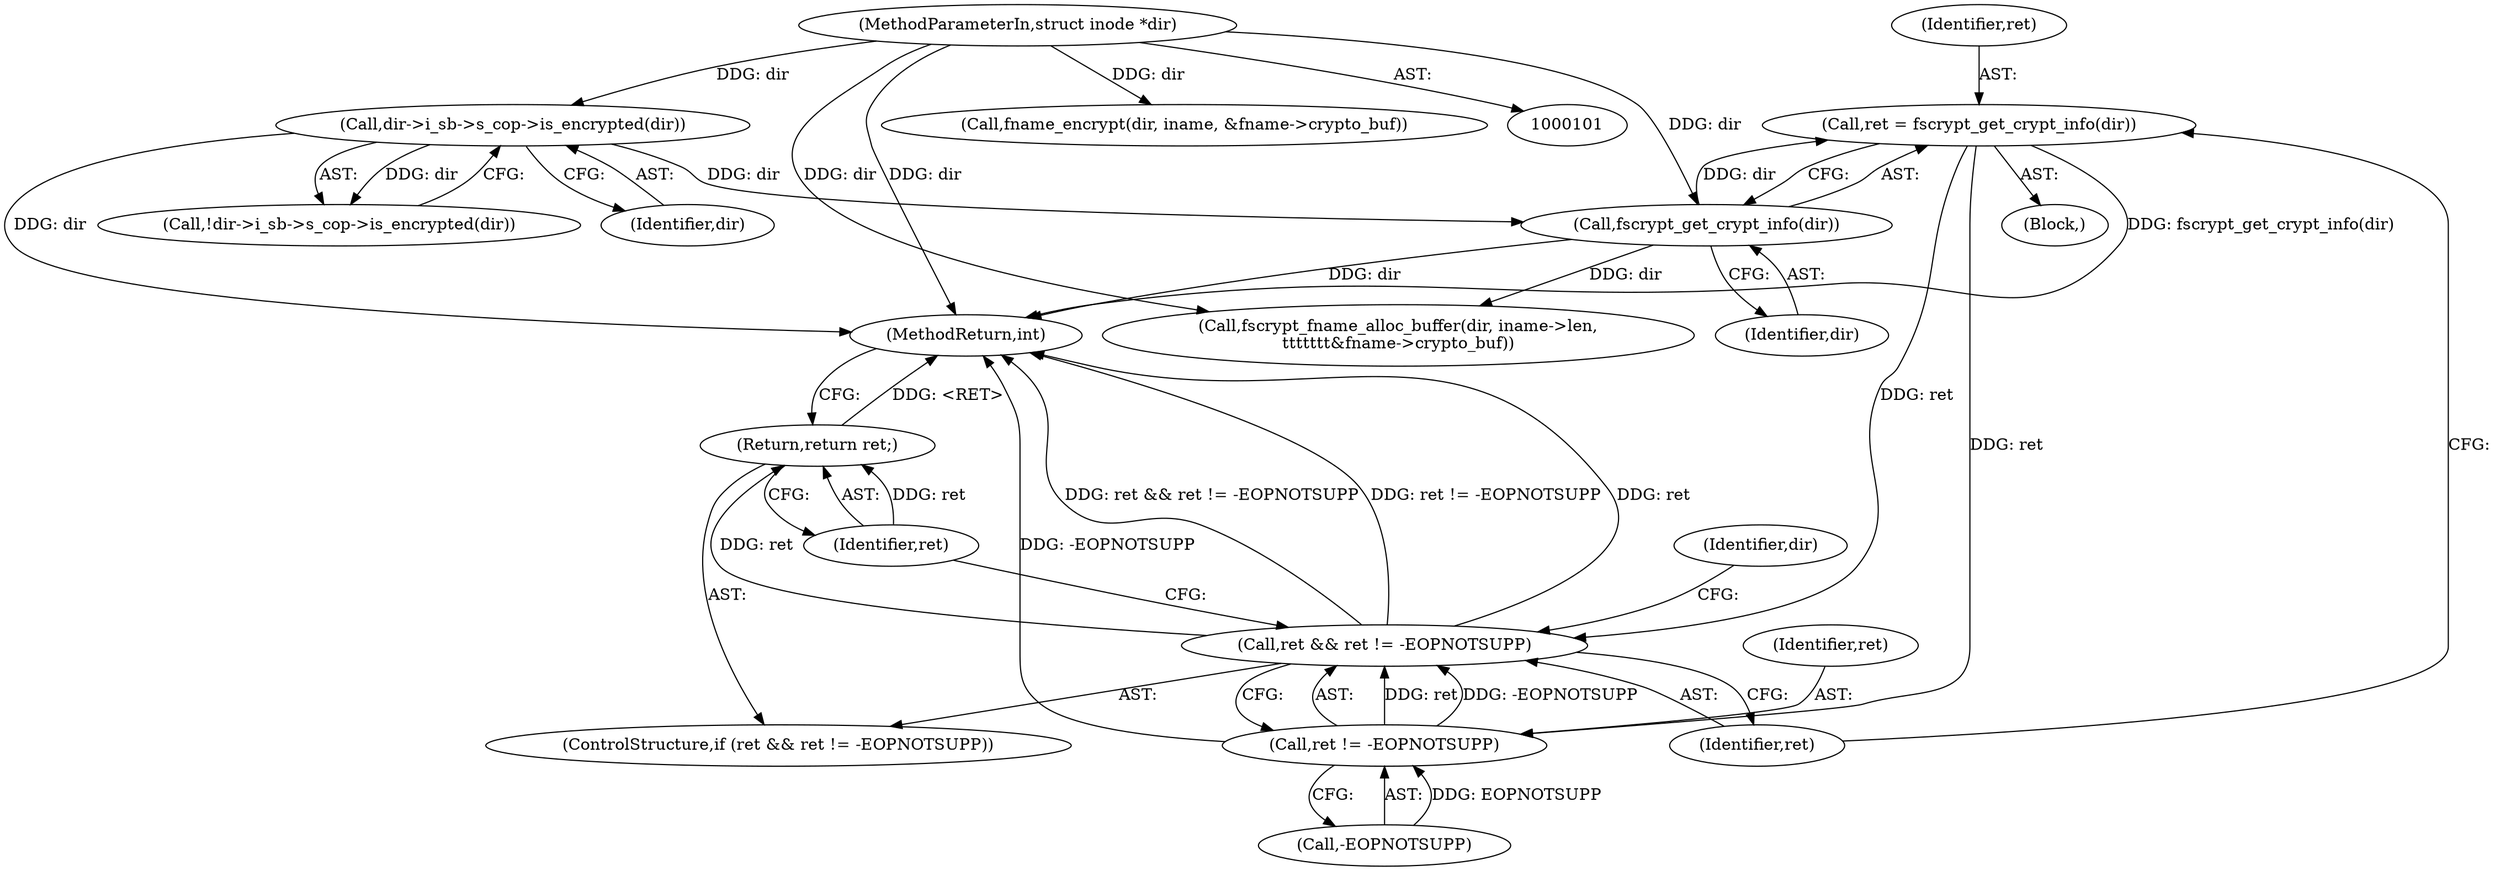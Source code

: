 digraph "0_linux_1b53cf9815bb4744958d41f3795d5d5a1d365e2d_0@API" {
"1000155" [label="(Call,ret = fscrypt_get_crypt_info(dir))"];
"1000157" [label="(Call,fscrypt_get_crypt_info(dir))"];
"1000128" [label="(Call,dir->i_sb->s_cop->is_encrypted(dir))"];
"1000102" [label="(MethodParameterIn,struct inode *dir)"];
"1000160" [label="(Call,ret && ret != -EOPNOTSUPP)"];
"1000166" [label="(Return,return ret;)"];
"1000162" [label="(Call,ret != -EOPNOTSUPP)"];
"1000157" [label="(Call,fscrypt_get_crypt_info(dir))"];
"1000175" [label="(Call,fscrypt_fname_alloc_buffer(dir, iname->len,\n\t\t\t\t\t\t\t&fname->crypto_buf))"];
"1000162" [label="(Call,ret != -EOPNOTSUPP)"];
"1000156" [label="(Identifier,ret)"];
"1000163" [label="(Identifier,ret)"];
"1000155" [label="(Call,ret = fscrypt_get_crypt_info(dir))"];
"1000170" [label="(Identifier,dir)"];
"1000161" [label="(Identifier,ret)"];
"1000129" [label="(Identifier,dir)"];
"1000164" [label="(Call,-EOPNOTSUPP)"];
"1000160" [label="(Call,ret && ret != -EOPNOTSUPP)"];
"1000106" [label="(Block,)"];
"1000377" [label="(MethodReturn,int)"];
"1000128" [label="(Call,dir->i_sb->s_cop->is_encrypted(dir))"];
"1000102" [label="(MethodParameterIn,struct inode *dir)"];
"1000158" [label="(Identifier,dir)"];
"1000167" [label="(Identifier,ret)"];
"1000127" [label="(Call,!dir->i_sb->s_cop->is_encrypted(dir))"];
"1000159" [label="(ControlStructure,if (ret && ret != -EOPNOTSUPP))"];
"1000166" [label="(Return,return ret;)"];
"1000190" [label="(Call,fname_encrypt(dir, iname, &fname->crypto_buf))"];
"1000155" -> "1000106"  [label="AST: "];
"1000155" -> "1000157"  [label="CFG: "];
"1000156" -> "1000155"  [label="AST: "];
"1000157" -> "1000155"  [label="AST: "];
"1000161" -> "1000155"  [label="CFG: "];
"1000155" -> "1000377"  [label="DDG: fscrypt_get_crypt_info(dir)"];
"1000157" -> "1000155"  [label="DDG: dir"];
"1000155" -> "1000160"  [label="DDG: ret"];
"1000155" -> "1000162"  [label="DDG: ret"];
"1000157" -> "1000158"  [label="CFG: "];
"1000158" -> "1000157"  [label="AST: "];
"1000157" -> "1000377"  [label="DDG: dir"];
"1000128" -> "1000157"  [label="DDG: dir"];
"1000102" -> "1000157"  [label="DDG: dir"];
"1000157" -> "1000175"  [label="DDG: dir"];
"1000128" -> "1000127"  [label="AST: "];
"1000128" -> "1000129"  [label="CFG: "];
"1000129" -> "1000128"  [label="AST: "];
"1000127" -> "1000128"  [label="CFG: "];
"1000128" -> "1000377"  [label="DDG: dir"];
"1000128" -> "1000127"  [label="DDG: dir"];
"1000102" -> "1000128"  [label="DDG: dir"];
"1000102" -> "1000101"  [label="AST: "];
"1000102" -> "1000377"  [label="DDG: dir"];
"1000102" -> "1000175"  [label="DDG: dir"];
"1000102" -> "1000190"  [label="DDG: dir"];
"1000160" -> "1000159"  [label="AST: "];
"1000160" -> "1000161"  [label="CFG: "];
"1000160" -> "1000162"  [label="CFG: "];
"1000161" -> "1000160"  [label="AST: "];
"1000162" -> "1000160"  [label="AST: "];
"1000167" -> "1000160"  [label="CFG: "];
"1000170" -> "1000160"  [label="CFG: "];
"1000160" -> "1000377"  [label="DDG: ret && ret != -EOPNOTSUPP"];
"1000160" -> "1000377"  [label="DDG: ret != -EOPNOTSUPP"];
"1000160" -> "1000377"  [label="DDG: ret"];
"1000162" -> "1000160"  [label="DDG: ret"];
"1000162" -> "1000160"  [label="DDG: -EOPNOTSUPP"];
"1000160" -> "1000166"  [label="DDG: ret"];
"1000166" -> "1000159"  [label="AST: "];
"1000166" -> "1000167"  [label="CFG: "];
"1000167" -> "1000166"  [label="AST: "];
"1000377" -> "1000166"  [label="CFG: "];
"1000166" -> "1000377"  [label="DDG: <RET>"];
"1000167" -> "1000166"  [label="DDG: ret"];
"1000162" -> "1000164"  [label="CFG: "];
"1000163" -> "1000162"  [label="AST: "];
"1000164" -> "1000162"  [label="AST: "];
"1000162" -> "1000377"  [label="DDG: -EOPNOTSUPP"];
"1000164" -> "1000162"  [label="DDG: EOPNOTSUPP"];
}
